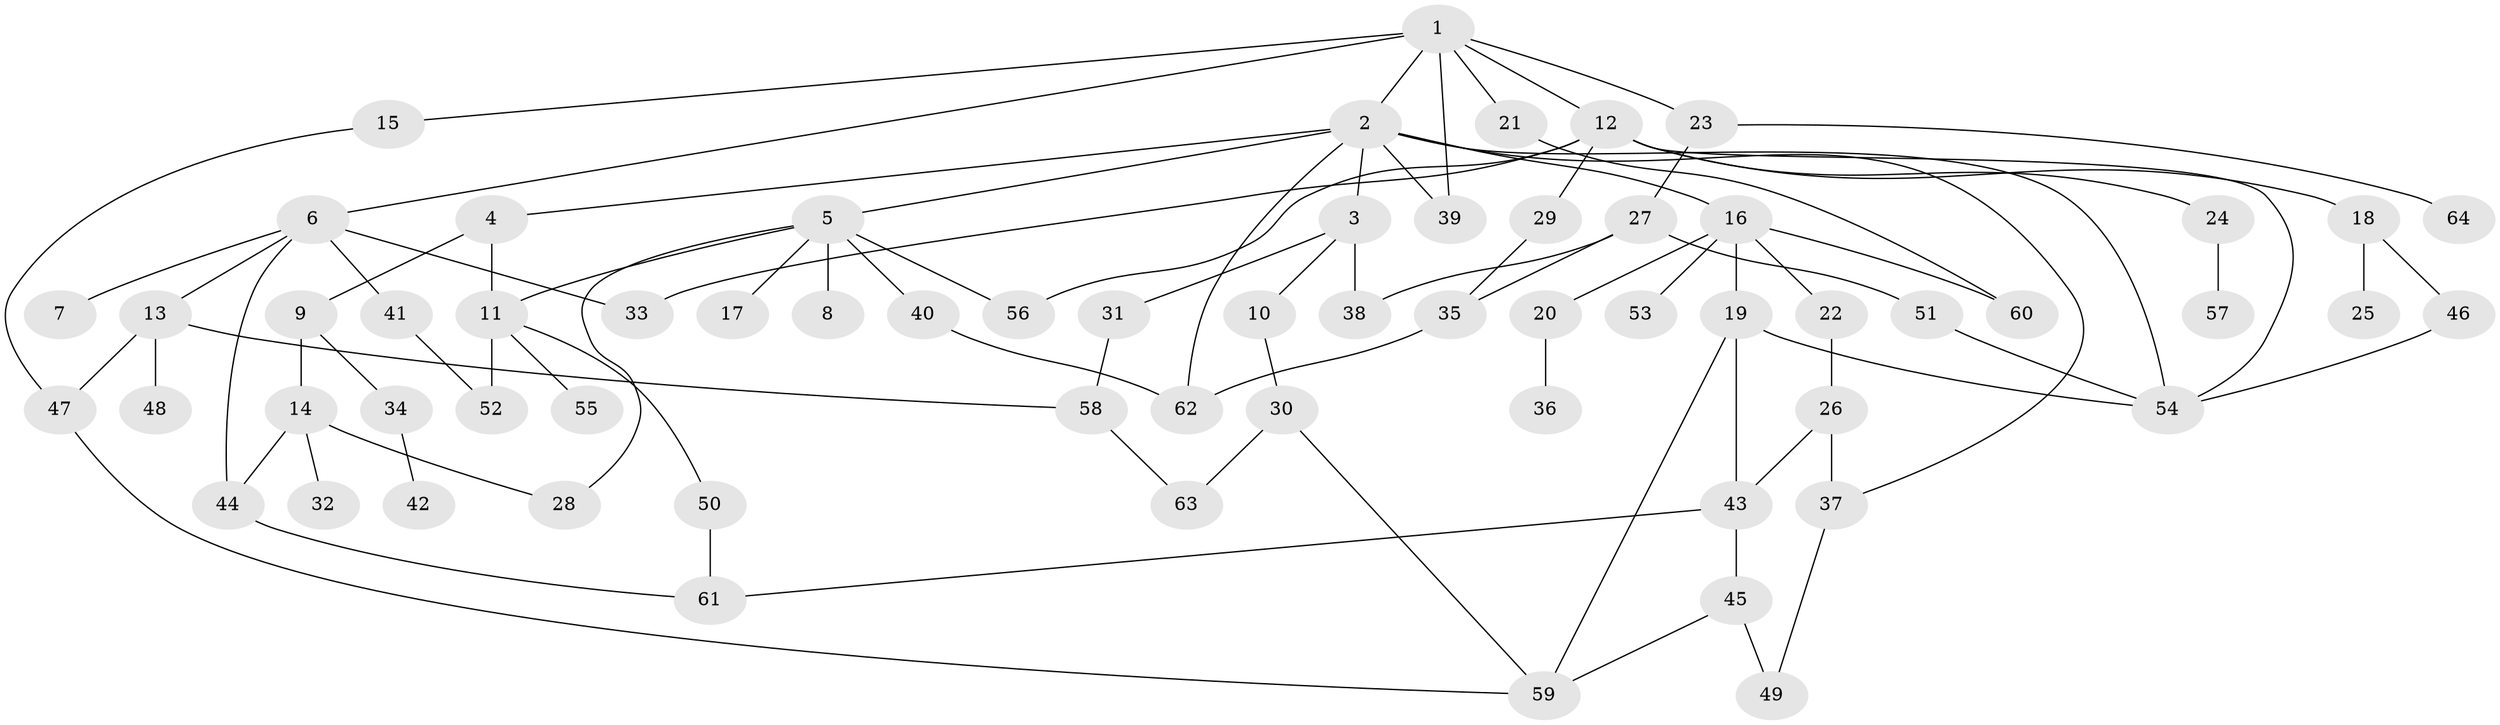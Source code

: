 // coarse degree distribution, {8: 0.03125, 4: 0.21875, 3: 0.15625, 1: 0.21875, 6: 0.0625, 2: 0.1875, 5: 0.0625, 9: 0.03125, 7: 0.03125}
// Generated by graph-tools (version 1.1) at 2025/36/03/04/25 23:36:07]
// undirected, 64 vertices, 90 edges
graph export_dot {
  node [color=gray90,style=filled];
  1;
  2;
  3;
  4;
  5;
  6;
  7;
  8;
  9;
  10;
  11;
  12;
  13;
  14;
  15;
  16;
  17;
  18;
  19;
  20;
  21;
  22;
  23;
  24;
  25;
  26;
  27;
  28;
  29;
  30;
  31;
  32;
  33;
  34;
  35;
  36;
  37;
  38;
  39;
  40;
  41;
  42;
  43;
  44;
  45;
  46;
  47;
  48;
  49;
  50;
  51;
  52;
  53;
  54;
  55;
  56;
  57;
  58;
  59;
  60;
  61;
  62;
  63;
  64;
  1 -- 2;
  1 -- 6;
  1 -- 12;
  1 -- 15;
  1 -- 21;
  1 -- 23;
  1 -- 39;
  2 -- 3;
  2 -- 4;
  2 -- 5;
  2 -- 16;
  2 -- 39;
  2 -- 54;
  2 -- 37;
  2 -- 62;
  3 -- 10;
  3 -- 31;
  3 -- 38;
  4 -- 9;
  4 -- 11;
  5 -- 8;
  5 -- 17;
  5 -- 40;
  5 -- 56;
  5 -- 11;
  5 -- 28;
  6 -- 7;
  6 -- 13;
  6 -- 33;
  6 -- 41;
  6 -- 44;
  9 -- 14;
  9 -- 34;
  10 -- 30;
  11 -- 50;
  11 -- 55;
  11 -- 52;
  12 -- 18;
  12 -- 24;
  12 -- 29;
  12 -- 56;
  12 -- 33;
  12 -- 54;
  13 -- 47;
  13 -- 48;
  13 -- 58;
  14 -- 28;
  14 -- 32;
  14 -- 44;
  15 -- 47;
  16 -- 19;
  16 -- 20;
  16 -- 22;
  16 -- 53;
  16 -- 60;
  18 -- 25;
  18 -- 46;
  19 -- 59;
  19 -- 43;
  19 -- 54;
  20 -- 36;
  21 -- 60;
  22 -- 26;
  23 -- 27;
  23 -- 64;
  24 -- 57;
  26 -- 37;
  26 -- 43;
  27 -- 38;
  27 -- 51;
  27 -- 35;
  29 -- 35;
  30 -- 63;
  30 -- 59;
  31 -- 58;
  34 -- 42;
  35 -- 62;
  37 -- 49;
  40 -- 62;
  41 -- 52;
  43 -- 45;
  43 -- 61;
  44 -- 61;
  45 -- 49;
  45 -- 59;
  46 -- 54;
  47 -- 59;
  50 -- 61;
  51 -- 54;
  58 -- 63;
}
